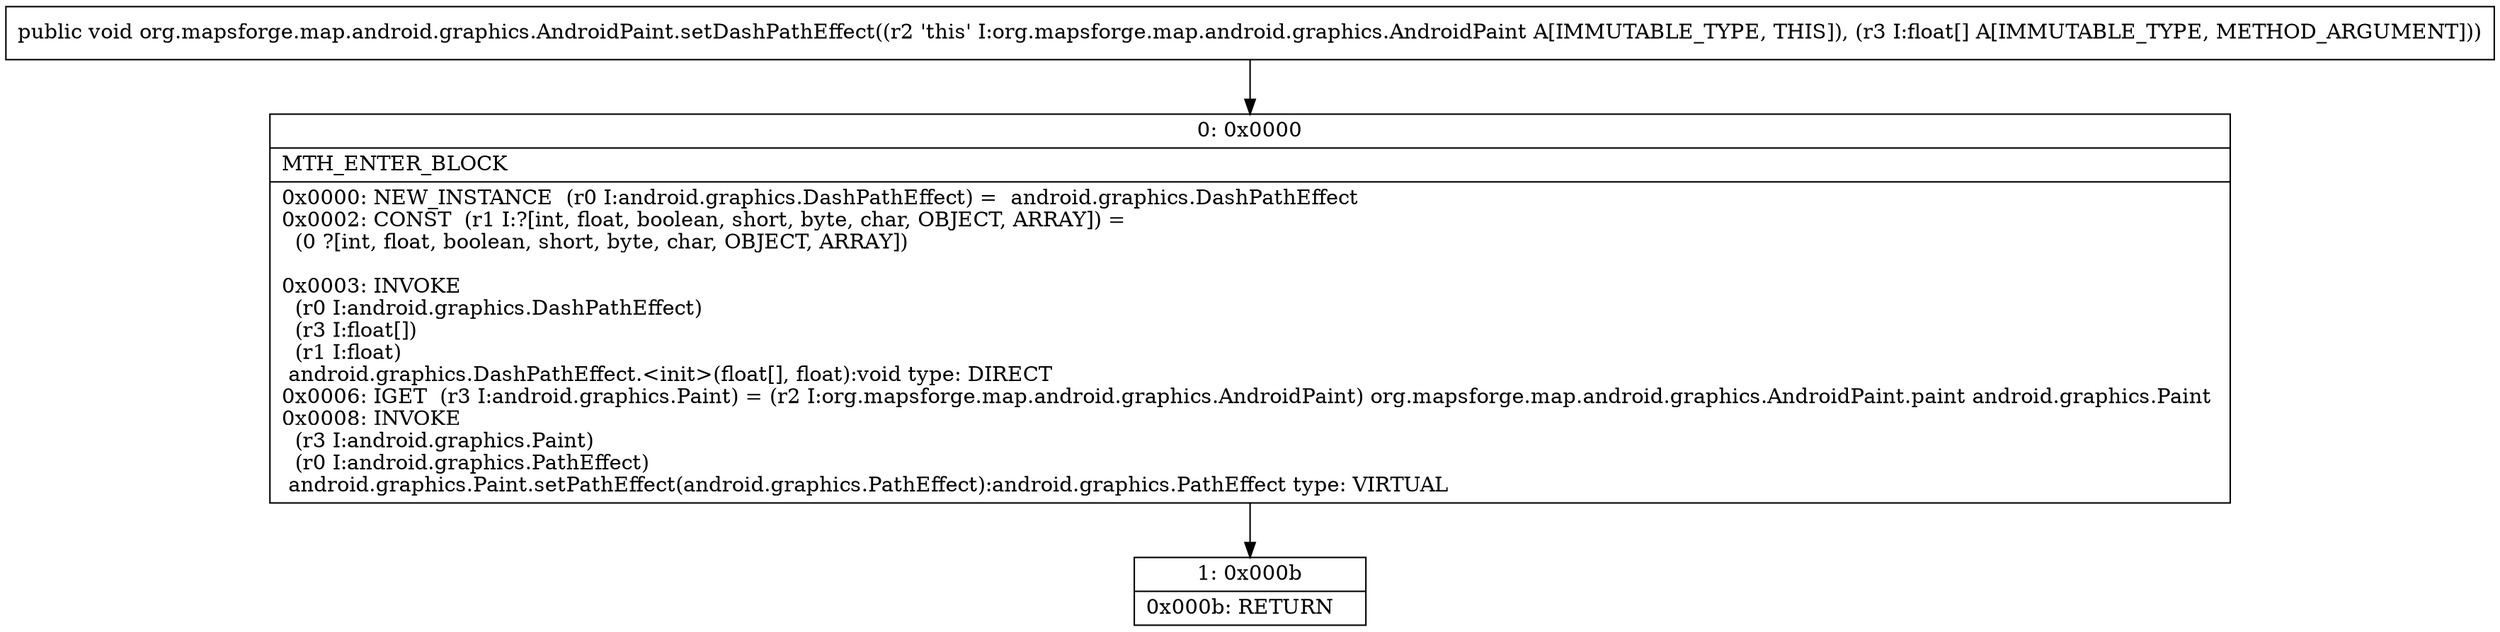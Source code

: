 digraph "CFG fororg.mapsforge.map.android.graphics.AndroidPaint.setDashPathEffect([F)V" {
Node_0 [shape=record,label="{0\:\ 0x0000|MTH_ENTER_BLOCK\l|0x0000: NEW_INSTANCE  (r0 I:android.graphics.DashPathEffect) =  android.graphics.DashPathEffect \l0x0002: CONST  (r1 I:?[int, float, boolean, short, byte, char, OBJECT, ARRAY]) = \l  (0 ?[int, float, boolean, short, byte, char, OBJECT, ARRAY])\l \l0x0003: INVOKE  \l  (r0 I:android.graphics.DashPathEffect)\l  (r3 I:float[])\l  (r1 I:float)\l android.graphics.DashPathEffect.\<init\>(float[], float):void type: DIRECT \l0x0006: IGET  (r3 I:android.graphics.Paint) = (r2 I:org.mapsforge.map.android.graphics.AndroidPaint) org.mapsforge.map.android.graphics.AndroidPaint.paint android.graphics.Paint \l0x0008: INVOKE  \l  (r3 I:android.graphics.Paint)\l  (r0 I:android.graphics.PathEffect)\l android.graphics.Paint.setPathEffect(android.graphics.PathEffect):android.graphics.PathEffect type: VIRTUAL \l}"];
Node_1 [shape=record,label="{1\:\ 0x000b|0x000b: RETURN   \l}"];
MethodNode[shape=record,label="{public void org.mapsforge.map.android.graphics.AndroidPaint.setDashPathEffect((r2 'this' I:org.mapsforge.map.android.graphics.AndroidPaint A[IMMUTABLE_TYPE, THIS]), (r3 I:float[] A[IMMUTABLE_TYPE, METHOD_ARGUMENT])) }"];
MethodNode -> Node_0;
Node_0 -> Node_1;
}

